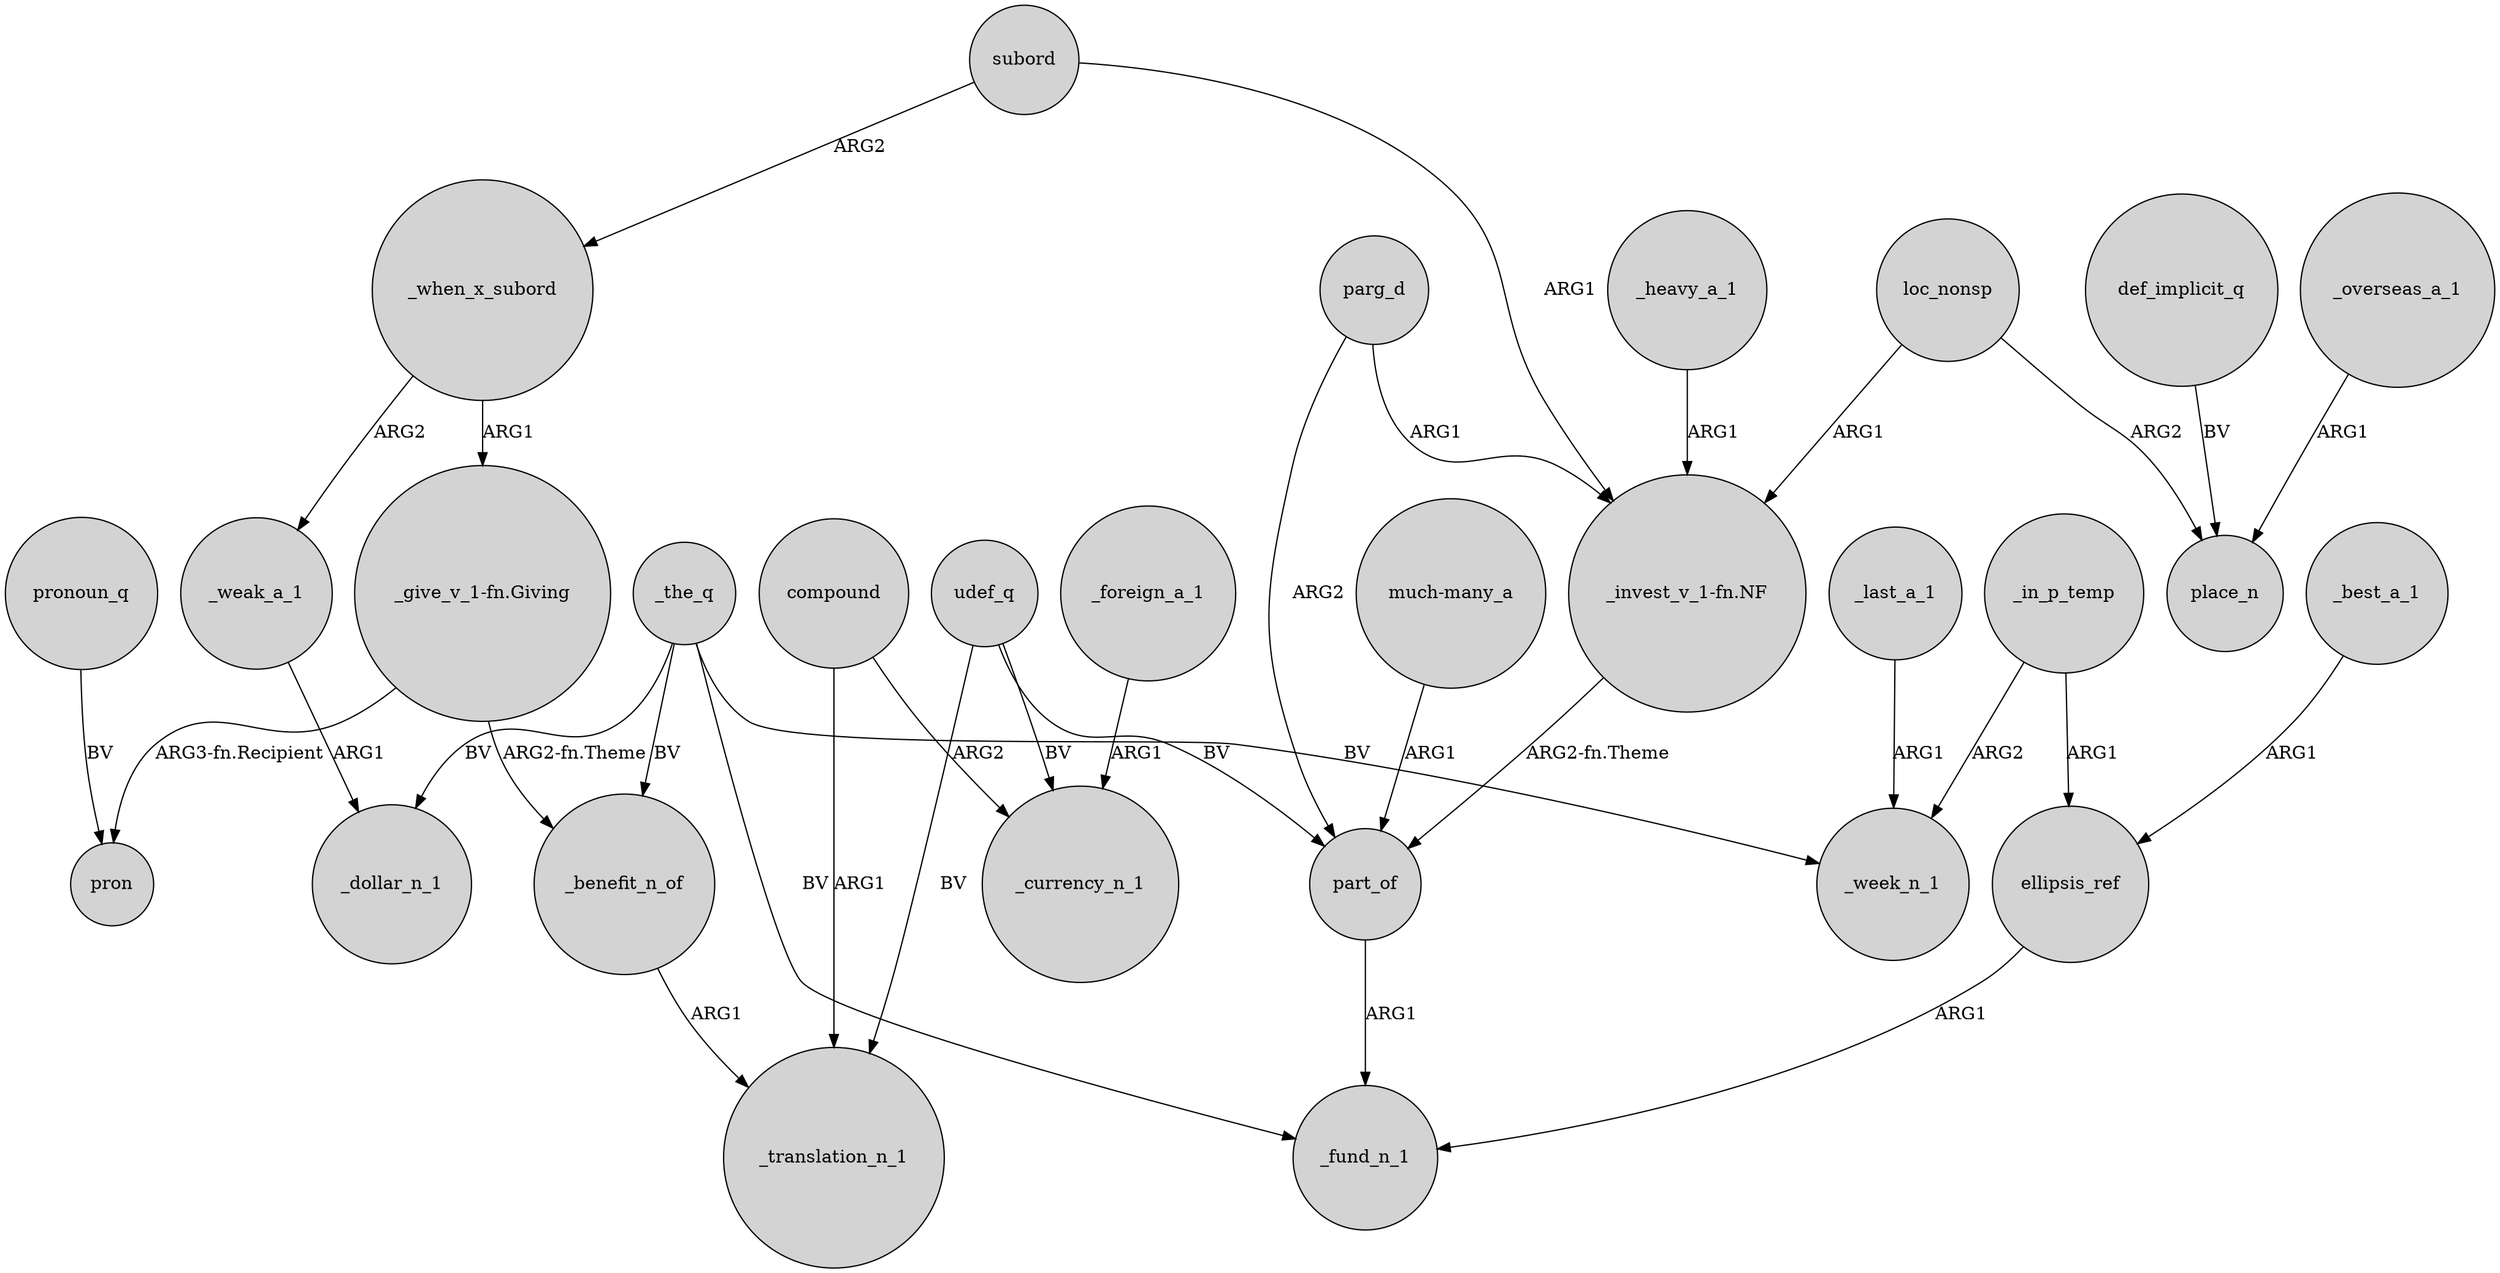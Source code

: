 digraph {
	node [shape=circle style=filled]
	_the_q -> _benefit_n_of [label=BV]
	udef_q -> part_of [label=BV]
	loc_nonsp -> "_invest_v_1-fn.NF" [label=ARG1]
	_when_x_subord -> "_give_v_1-fn.Giving" [label=ARG1]
	parg_d -> "_invest_v_1-fn.NF" [label=ARG1]
	"much-many_a" -> part_of [label=ARG1]
	_when_x_subord -> _weak_a_1 [label=ARG2]
	"_invest_v_1-fn.NF" -> part_of [label="ARG2-fn.Theme"]
	_in_p_temp -> _week_n_1 [label=ARG2]
	_the_q -> _dollar_n_1 [label=BV]
	def_implicit_q -> place_n [label=BV]
	_best_a_1 -> ellipsis_ref [label=ARG1]
	_the_q -> _fund_n_1 [label=BV]
	subord -> "_invest_v_1-fn.NF" [label=ARG1]
	udef_q -> _currency_n_1 [label=BV]
	_in_p_temp -> ellipsis_ref [label=ARG1]
	compound -> _translation_n_1 [label=ARG1]
	compound -> _currency_n_1 [label=ARG2]
	pronoun_q -> pron [label=BV]
	part_of -> _fund_n_1 [label=ARG1]
	_heavy_a_1 -> "_invest_v_1-fn.NF" [label=ARG1]
	_the_q -> _week_n_1 [label=BV]
	_last_a_1 -> _week_n_1 [label=ARG1]
	udef_q -> _translation_n_1 [label=BV]
	_benefit_n_of -> _translation_n_1 [label=ARG1]
	loc_nonsp -> place_n [label=ARG2]
	_weak_a_1 -> _dollar_n_1 [label=ARG1]
	"_give_v_1-fn.Giving" -> _benefit_n_of [label="ARG2-fn.Theme"]
	parg_d -> part_of [label=ARG2]
	_foreign_a_1 -> _currency_n_1 [label=ARG1]
	_overseas_a_1 -> place_n [label=ARG1]
	subord -> _when_x_subord [label=ARG2]
	"_give_v_1-fn.Giving" -> pron [label="ARG3-fn.Recipient"]
	ellipsis_ref -> _fund_n_1 [label=ARG1]
}
